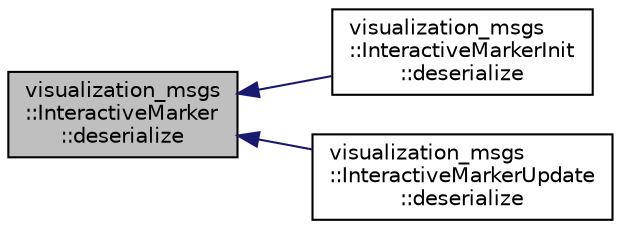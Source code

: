 digraph "visualization_msgs::InteractiveMarker::deserialize"
{
  edge [fontname="Helvetica",fontsize="10",labelfontname="Helvetica",labelfontsize="10"];
  node [fontname="Helvetica",fontsize="10",shape=record];
  rankdir="LR";
  Node1 [label="visualization_msgs\l::InteractiveMarker\l::deserialize",height=0.2,width=0.4,color="black", fillcolor="grey75", style="filled" fontcolor="black"];
  Node1 -> Node2 [dir="back",color="midnightblue",fontsize="10",style="solid",fontname="Helvetica"];
  Node2 [label="visualization_msgs\l::InteractiveMarkerInit\l::deserialize",height=0.2,width=0.4,color="black", fillcolor="white", style="filled",URL="$classvisualization__msgs_1_1_interactive_marker_init.html#ae05d759b624c3690fb10325126f521a8"];
  Node1 -> Node3 [dir="back",color="midnightblue",fontsize="10",style="solid",fontname="Helvetica"];
  Node3 [label="visualization_msgs\l::InteractiveMarkerUpdate\l::deserialize",height=0.2,width=0.4,color="black", fillcolor="white", style="filled",URL="$classvisualization__msgs_1_1_interactive_marker_update.html#a3bf734f652854d1eb673406f55d38605"];
}
